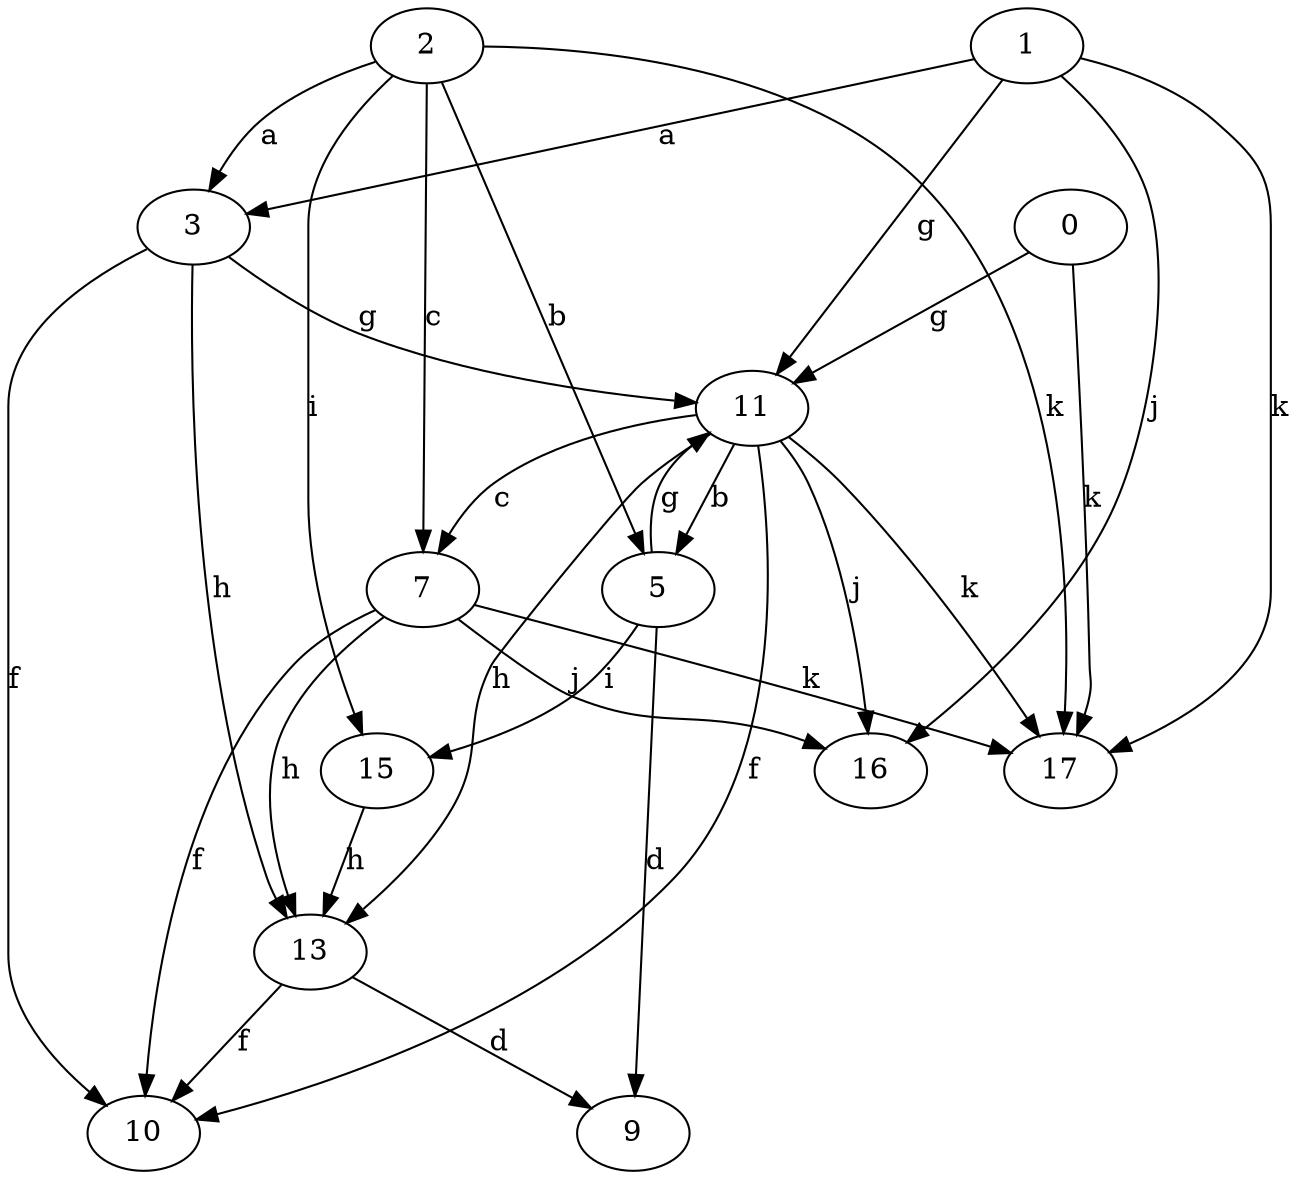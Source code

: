 strict digraph  {
2;
3;
0;
5;
7;
9;
10;
11;
13;
1;
15;
16;
17;
2 -> 3  [label=a];
2 -> 5  [label=b];
2 -> 7  [label=c];
2 -> 15  [label=i];
2 -> 17  [label=k];
3 -> 10  [label=f];
3 -> 11  [label=g];
3 -> 13  [label=h];
0 -> 11  [label=g];
0 -> 17  [label=k];
5 -> 9  [label=d];
5 -> 11  [label=g];
5 -> 15  [label=i];
7 -> 10  [label=f];
7 -> 13  [label=h];
7 -> 16  [label=j];
7 -> 17  [label=k];
11 -> 5  [label=b];
11 -> 7  [label=c];
11 -> 10  [label=f];
11 -> 13  [label=h];
11 -> 16  [label=j];
11 -> 17  [label=k];
13 -> 9  [label=d];
13 -> 10  [label=f];
1 -> 3  [label=a];
1 -> 11  [label=g];
1 -> 16  [label=j];
1 -> 17  [label=k];
15 -> 13  [label=h];
}
